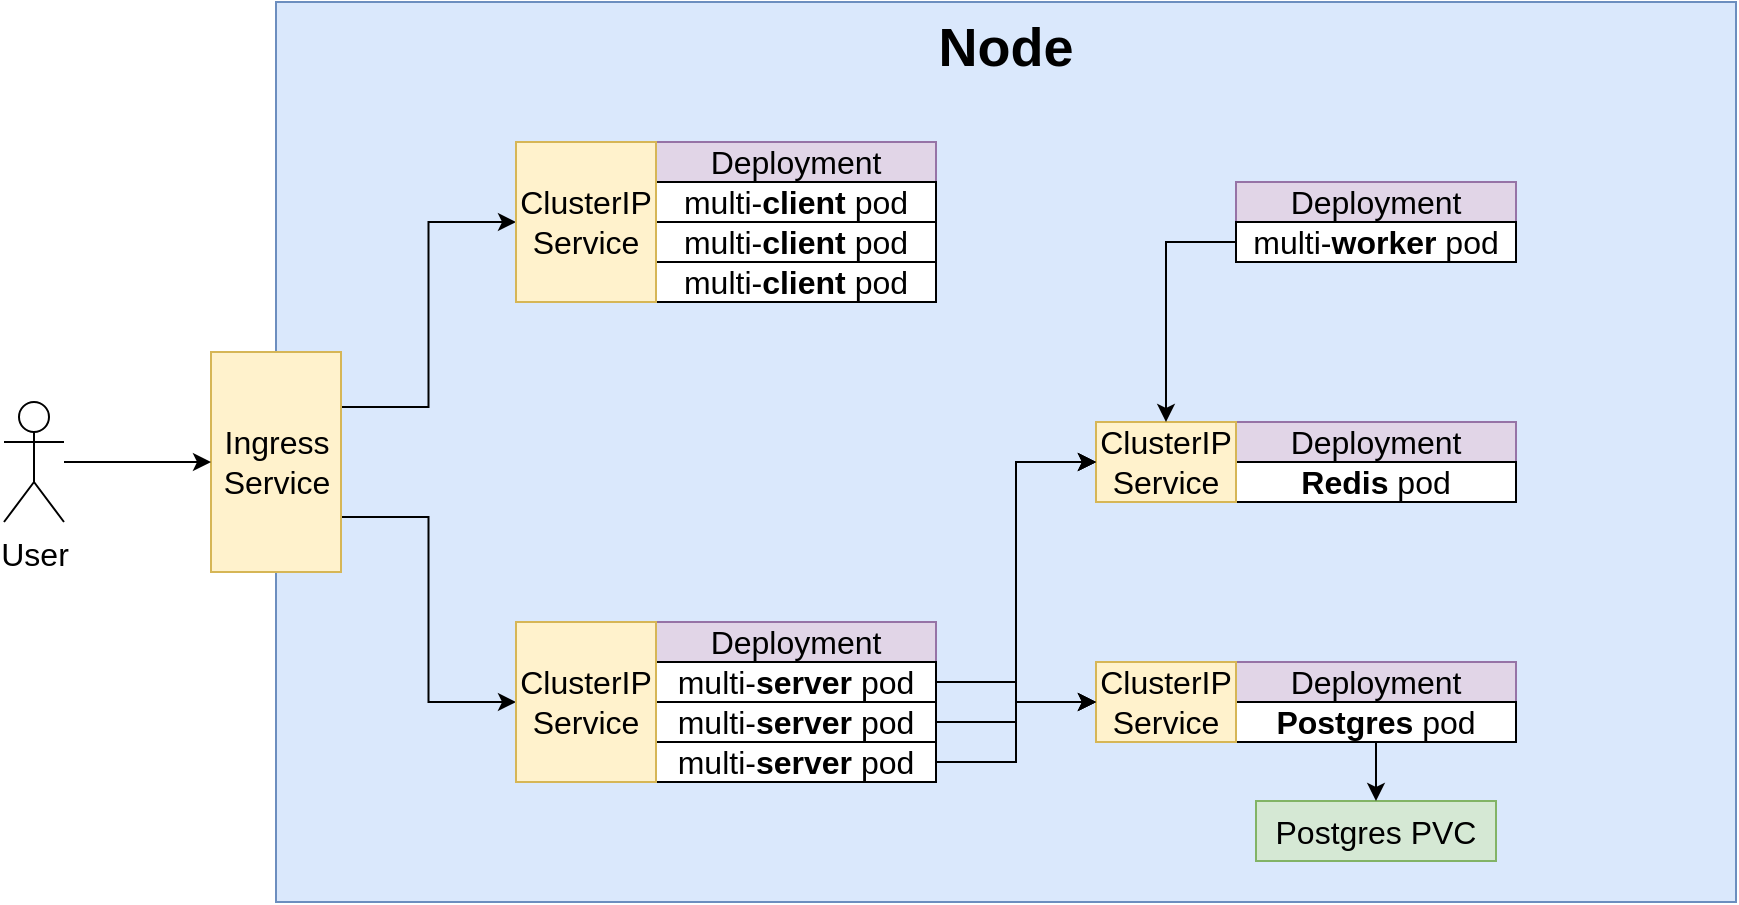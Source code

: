 <mxfile version="12.2.2" type="device" pages="1"><diagram id="Rp4mp4XCfQXR0RqYwunE" name="Page-1"><mxGraphModel dx="1821" dy="546" grid="1" gridSize="10" guides="1" tooltips="1" connect="1" arrows="1" fold="1" page="1" pageScale="1" pageWidth="850" pageHeight="1100" math="0" shadow="0"><root><mxCell id="0"/><mxCell id="1" parent="0"/><mxCell id="shza68ZcdKGoNfnp7KHV-1" value="Node" style="rounded=0;whiteSpace=wrap;html=1;fontSize=27;fontStyle=1;verticalAlign=top;fillColor=#dae8fc;strokeColor=#6c8ebf;" vertex="1" parent="1"><mxGeometry x="120" y="120" width="730" height="450" as="geometry"/></mxCell><mxCell id="shza68ZcdKGoNfnp7KHV-32" style="edgeStyle=orthogonalEdgeStyle;rounded=0;orthogonalLoop=1;jettySize=auto;html=1;exitX=1;exitY=0.25;exitDx=0;exitDy=0;entryX=0;entryY=0.5;entryDx=0;entryDy=0;fontSize=16;" edge="1" parent="1" source="shza68ZcdKGoNfnp7KHV-2" target="shza68ZcdKGoNfnp7KHV-19"><mxGeometry relative="1" as="geometry"/></mxCell><mxCell id="shza68ZcdKGoNfnp7KHV-33" style="edgeStyle=orthogonalEdgeStyle;rounded=0;orthogonalLoop=1;jettySize=auto;html=1;exitX=1;exitY=0.75;exitDx=0;exitDy=0;entryX=0;entryY=0.5;entryDx=0;entryDy=0;fontSize=16;" edge="1" parent="1" source="shza68ZcdKGoNfnp7KHV-2" target="shza68ZcdKGoNfnp7KHV-22"><mxGeometry relative="1" as="geometry"/></mxCell><mxCell id="shza68ZcdKGoNfnp7KHV-2" value="Ingress&lt;br style=&quot;font-size: 16px;&quot;&gt;Service" style="rounded=0;whiteSpace=wrap;html=1;fontSize=16;fillColor=#fff2cc;strokeColor=#d6b656;" vertex="1" parent="1"><mxGeometry x="87.5" y="295" width="65" height="110" as="geometry"/></mxCell><mxCell id="shza68ZcdKGoNfnp7KHV-25" value="" style="group" vertex="1" connectable="0" parent="1"><mxGeometry x="240" y="190" width="210" height="80" as="geometry"/></mxCell><mxCell id="shza68ZcdKGoNfnp7KHV-4" value="Deployment" style="rounded=0;whiteSpace=wrap;html=1;fontSize=16;fillColor=#e1d5e7;strokeColor=#9673a6;" vertex="1" parent="shza68ZcdKGoNfnp7KHV-25"><mxGeometry x="70" width="140" height="20" as="geometry"/></mxCell><mxCell id="shza68ZcdKGoNfnp7KHV-9" value="multi-&lt;b&gt;client&lt;/b&gt;&amp;nbsp;pod" style="rounded=0;whiteSpace=wrap;html=1;fontSize=16;" vertex="1" parent="shza68ZcdKGoNfnp7KHV-25"><mxGeometry x="70" y="20" width="140" height="20" as="geometry"/></mxCell><mxCell id="shza68ZcdKGoNfnp7KHV-10" value="multi-&lt;b&gt;client&lt;/b&gt;&amp;nbsp;pod" style="rounded=0;whiteSpace=wrap;html=1;fontSize=16;" vertex="1" parent="shza68ZcdKGoNfnp7KHV-25"><mxGeometry x="70" y="40" width="140" height="20" as="geometry"/></mxCell><mxCell id="shza68ZcdKGoNfnp7KHV-11" value="multi-&lt;b&gt;client&lt;/b&gt;&amp;nbsp;pod" style="rounded=0;whiteSpace=wrap;html=1;fontSize=16;" vertex="1" parent="shza68ZcdKGoNfnp7KHV-25"><mxGeometry x="70" y="60" width="140" height="20" as="geometry"/></mxCell><mxCell id="shza68ZcdKGoNfnp7KHV-19" value="ClusterIP&lt;br&gt;Service" style="rounded=0;whiteSpace=wrap;html=1;fontSize=16;fillColor=#fff2cc;strokeColor=#d6b656;" vertex="1" parent="shza68ZcdKGoNfnp7KHV-25"><mxGeometry width="70" height="80" as="geometry"/></mxCell><mxCell id="shza68ZcdKGoNfnp7KHV-26" value="" style="group" vertex="1" connectable="0" parent="1"><mxGeometry x="240" y="430" width="210" height="80" as="geometry"/></mxCell><mxCell id="shza68ZcdKGoNfnp7KHV-5" value="Deployment" style="rounded=0;whiteSpace=wrap;html=1;fontSize=16;fillColor=#e1d5e7;strokeColor=#9673a6;" vertex="1" parent="shza68ZcdKGoNfnp7KHV-26"><mxGeometry x="70" width="140" height="20" as="geometry"/></mxCell><mxCell id="shza68ZcdKGoNfnp7KHV-12" value="multi-&lt;b&gt;server&lt;/b&gt;&amp;nbsp;pod" style="rounded=0;whiteSpace=wrap;html=1;fontSize=16;" vertex="1" parent="shza68ZcdKGoNfnp7KHV-26"><mxGeometry x="70" y="20" width="140" height="20" as="geometry"/></mxCell><mxCell id="shza68ZcdKGoNfnp7KHV-13" value="multi-&lt;b&gt;server&lt;/b&gt;&amp;nbsp;pod" style="rounded=0;whiteSpace=wrap;html=1;fontSize=16;" vertex="1" parent="shza68ZcdKGoNfnp7KHV-26"><mxGeometry x="70" y="40" width="140" height="20" as="geometry"/></mxCell><mxCell id="shza68ZcdKGoNfnp7KHV-14" value="multi-&lt;b&gt;server&lt;/b&gt;&amp;nbsp;pod" style="rounded=0;whiteSpace=wrap;html=1;fontSize=16;" vertex="1" parent="shza68ZcdKGoNfnp7KHV-26"><mxGeometry x="70" y="60" width="140" height="20" as="geometry"/></mxCell><mxCell id="shza68ZcdKGoNfnp7KHV-22" value="ClusterIP&lt;br&gt;Service" style="rounded=0;whiteSpace=wrap;html=1;fontSize=16;fillColor=#fff2cc;strokeColor=#d6b656;" vertex="1" parent="shza68ZcdKGoNfnp7KHV-26"><mxGeometry width="70" height="80" as="geometry"/></mxCell><mxCell id="shza68ZcdKGoNfnp7KHV-27" value="" style="group" vertex="1" connectable="0" parent="1"><mxGeometry x="600" y="210" width="140" height="40" as="geometry"/></mxCell><mxCell id="shza68ZcdKGoNfnp7KHV-6" value="Deployment" style="rounded=0;whiteSpace=wrap;html=1;fontSize=16;fillColor=#e1d5e7;strokeColor=#9673a6;" vertex="1" parent="shza68ZcdKGoNfnp7KHV-27"><mxGeometry width="140" height="20" as="geometry"/></mxCell><mxCell id="shza68ZcdKGoNfnp7KHV-15" value="multi-&lt;b&gt;worker&lt;/b&gt;&amp;nbsp;pod" style="rounded=0;whiteSpace=wrap;html=1;fontSize=16;" vertex="1" parent="shza68ZcdKGoNfnp7KHV-27"><mxGeometry y="20" width="140" height="20" as="geometry"/></mxCell><mxCell id="shza68ZcdKGoNfnp7KHV-28" value="" style="group" vertex="1" connectable="0" parent="1"><mxGeometry x="530" y="330" width="210" height="40" as="geometry"/></mxCell><mxCell id="shza68ZcdKGoNfnp7KHV-7" value="Deployment" style="rounded=0;whiteSpace=wrap;html=1;fontSize=16;fillColor=#e1d5e7;strokeColor=#9673a6;" vertex="1" parent="shza68ZcdKGoNfnp7KHV-28"><mxGeometry x="70" width="140" height="20" as="geometry"/></mxCell><mxCell id="shza68ZcdKGoNfnp7KHV-16" value="&lt;b&gt;Redis&lt;/b&gt; pod" style="rounded=0;whiteSpace=wrap;html=1;fontSize=16;" vertex="1" parent="shza68ZcdKGoNfnp7KHV-28"><mxGeometry x="70" y="20" width="140" height="20" as="geometry"/></mxCell><mxCell id="shza68ZcdKGoNfnp7KHV-23" value="ClusterIP&lt;br&gt;Service" style="rounded=0;whiteSpace=wrap;html=1;fontSize=16;fillColor=#fff2cc;strokeColor=#d6b656;" vertex="1" parent="shza68ZcdKGoNfnp7KHV-28"><mxGeometry width="70" height="40" as="geometry"/></mxCell><mxCell id="shza68ZcdKGoNfnp7KHV-29" value="" style="group" vertex="1" connectable="0" parent="1"><mxGeometry x="530" y="450" width="210" height="40" as="geometry"/></mxCell><mxCell id="shza68ZcdKGoNfnp7KHV-8" value="Deployment" style="rounded=0;whiteSpace=wrap;html=1;fontSize=16;fillColor=#e1d5e7;strokeColor=#9673a6;" vertex="1" parent="shza68ZcdKGoNfnp7KHV-29"><mxGeometry x="70" width="140" height="20" as="geometry"/></mxCell><mxCell id="shza68ZcdKGoNfnp7KHV-17" value="&lt;b&gt;Postgres&lt;/b&gt; pod" style="rounded=0;whiteSpace=wrap;html=1;fontSize=16;" vertex="1" parent="shza68ZcdKGoNfnp7KHV-29"><mxGeometry x="70" y="20" width="140" height="20" as="geometry"/></mxCell><mxCell id="shza68ZcdKGoNfnp7KHV-24" value="ClusterIP&lt;br&gt;Service" style="rounded=0;whiteSpace=wrap;html=1;fontSize=16;fillColor=#fff2cc;strokeColor=#d6b656;" vertex="1" parent="shza68ZcdKGoNfnp7KHV-29"><mxGeometry width="70" height="40" as="geometry"/></mxCell><mxCell id="shza68ZcdKGoNfnp7KHV-31" style="edgeStyle=orthogonalEdgeStyle;rounded=0;orthogonalLoop=1;jettySize=auto;html=1;entryX=0;entryY=0.5;entryDx=0;entryDy=0;fontSize=16;" edge="1" parent="1" source="shza68ZcdKGoNfnp7KHV-30" target="shza68ZcdKGoNfnp7KHV-2"><mxGeometry relative="1" as="geometry"/></mxCell><mxCell id="shza68ZcdKGoNfnp7KHV-30" value="User" style="shape=umlActor;verticalLabelPosition=bottom;labelBackgroundColor=#ffffff;verticalAlign=top;html=1;outlineConnect=0;fontSize=16;" vertex="1" parent="1"><mxGeometry x="-16" y="320" width="30" height="60" as="geometry"/></mxCell><mxCell id="shza68ZcdKGoNfnp7KHV-34" style="edgeStyle=orthogonalEdgeStyle;rounded=0;orthogonalLoop=1;jettySize=auto;html=1;exitX=0;exitY=0.5;exitDx=0;exitDy=0;entryX=0.5;entryY=0;entryDx=0;entryDy=0;fontSize=16;" edge="1" parent="1" source="shza68ZcdKGoNfnp7KHV-15" target="shza68ZcdKGoNfnp7KHV-23"><mxGeometry relative="1" as="geometry"/></mxCell><mxCell id="shza68ZcdKGoNfnp7KHV-35" style="edgeStyle=orthogonalEdgeStyle;rounded=0;orthogonalLoop=1;jettySize=auto;html=1;exitX=1;exitY=0.5;exitDx=0;exitDy=0;entryX=0;entryY=0.5;entryDx=0;entryDy=0;fontSize=16;" edge="1" parent="1" source="shza68ZcdKGoNfnp7KHV-12" target="shza68ZcdKGoNfnp7KHV-23"><mxGeometry relative="1" as="geometry"/></mxCell><mxCell id="shza68ZcdKGoNfnp7KHV-36" style="edgeStyle=orthogonalEdgeStyle;rounded=0;orthogonalLoop=1;jettySize=auto;html=1;exitX=1;exitY=0.5;exitDx=0;exitDy=0;entryX=0;entryY=0.5;entryDx=0;entryDy=0;fontSize=16;" edge="1" parent="1" source="shza68ZcdKGoNfnp7KHV-12" target="shza68ZcdKGoNfnp7KHV-24"><mxGeometry relative="1" as="geometry"/></mxCell><mxCell id="shza68ZcdKGoNfnp7KHV-37" style="edgeStyle=orthogonalEdgeStyle;rounded=0;orthogonalLoop=1;jettySize=auto;html=1;exitX=1;exitY=0.5;exitDx=0;exitDy=0;entryX=0;entryY=0.5;entryDx=0;entryDy=0;fontSize=16;" edge="1" parent="1" source="shza68ZcdKGoNfnp7KHV-13" target="shza68ZcdKGoNfnp7KHV-23"><mxGeometry relative="1" as="geometry"/></mxCell><mxCell id="shza68ZcdKGoNfnp7KHV-38" style="edgeStyle=orthogonalEdgeStyle;rounded=0;orthogonalLoop=1;jettySize=auto;html=1;exitX=1;exitY=0.5;exitDx=0;exitDy=0;entryX=0;entryY=0.5;entryDx=0;entryDy=0;fontSize=16;" edge="1" parent="1" source="shza68ZcdKGoNfnp7KHV-13" target="shza68ZcdKGoNfnp7KHV-24"><mxGeometry relative="1" as="geometry"/></mxCell><mxCell id="shza68ZcdKGoNfnp7KHV-39" style="edgeStyle=orthogonalEdgeStyle;rounded=0;orthogonalLoop=1;jettySize=auto;html=1;exitX=1;exitY=0.5;exitDx=0;exitDy=0;entryX=0;entryY=0.5;entryDx=0;entryDy=0;fontSize=16;" edge="1" parent="1" source="shza68ZcdKGoNfnp7KHV-14" target="shza68ZcdKGoNfnp7KHV-23"><mxGeometry relative="1" as="geometry"/></mxCell><mxCell id="shza68ZcdKGoNfnp7KHV-40" style="edgeStyle=orthogonalEdgeStyle;rounded=0;orthogonalLoop=1;jettySize=auto;html=1;exitX=1;exitY=0.5;exitDx=0;exitDy=0;entryX=0;entryY=0.5;entryDx=0;entryDy=0;fontSize=16;" edge="1" parent="1" source="shza68ZcdKGoNfnp7KHV-14" target="shza68ZcdKGoNfnp7KHV-24"><mxGeometry relative="1" as="geometry"/></mxCell><mxCell id="shza68ZcdKGoNfnp7KHV-41" value="Postgres PVC" style="rounded=0;whiteSpace=wrap;html=1;fontSize=16;fillColor=#d5e8d4;strokeColor=#82b366;" vertex="1" parent="1"><mxGeometry x="610" y="519.5" width="120" height="30" as="geometry"/></mxCell><mxCell id="shza68ZcdKGoNfnp7KHV-42" style="edgeStyle=orthogonalEdgeStyle;rounded=0;orthogonalLoop=1;jettySize=auto;html=1;exitX=0.5;exitY=1;exitDx=0;exitDy=0;entryX=0.5;entryY=0;entryDx=0;entryDy=0;fontSize=16;" edge="1" parent="1" source="shza68ZcdKGoNfnp7KHV-17" target="shza68ZcdKGoNfnp7KHV-41"><mxGeometry relative="1" as="geometry"/></mxCell></root></mxGraphModel></diagram></mxfile>